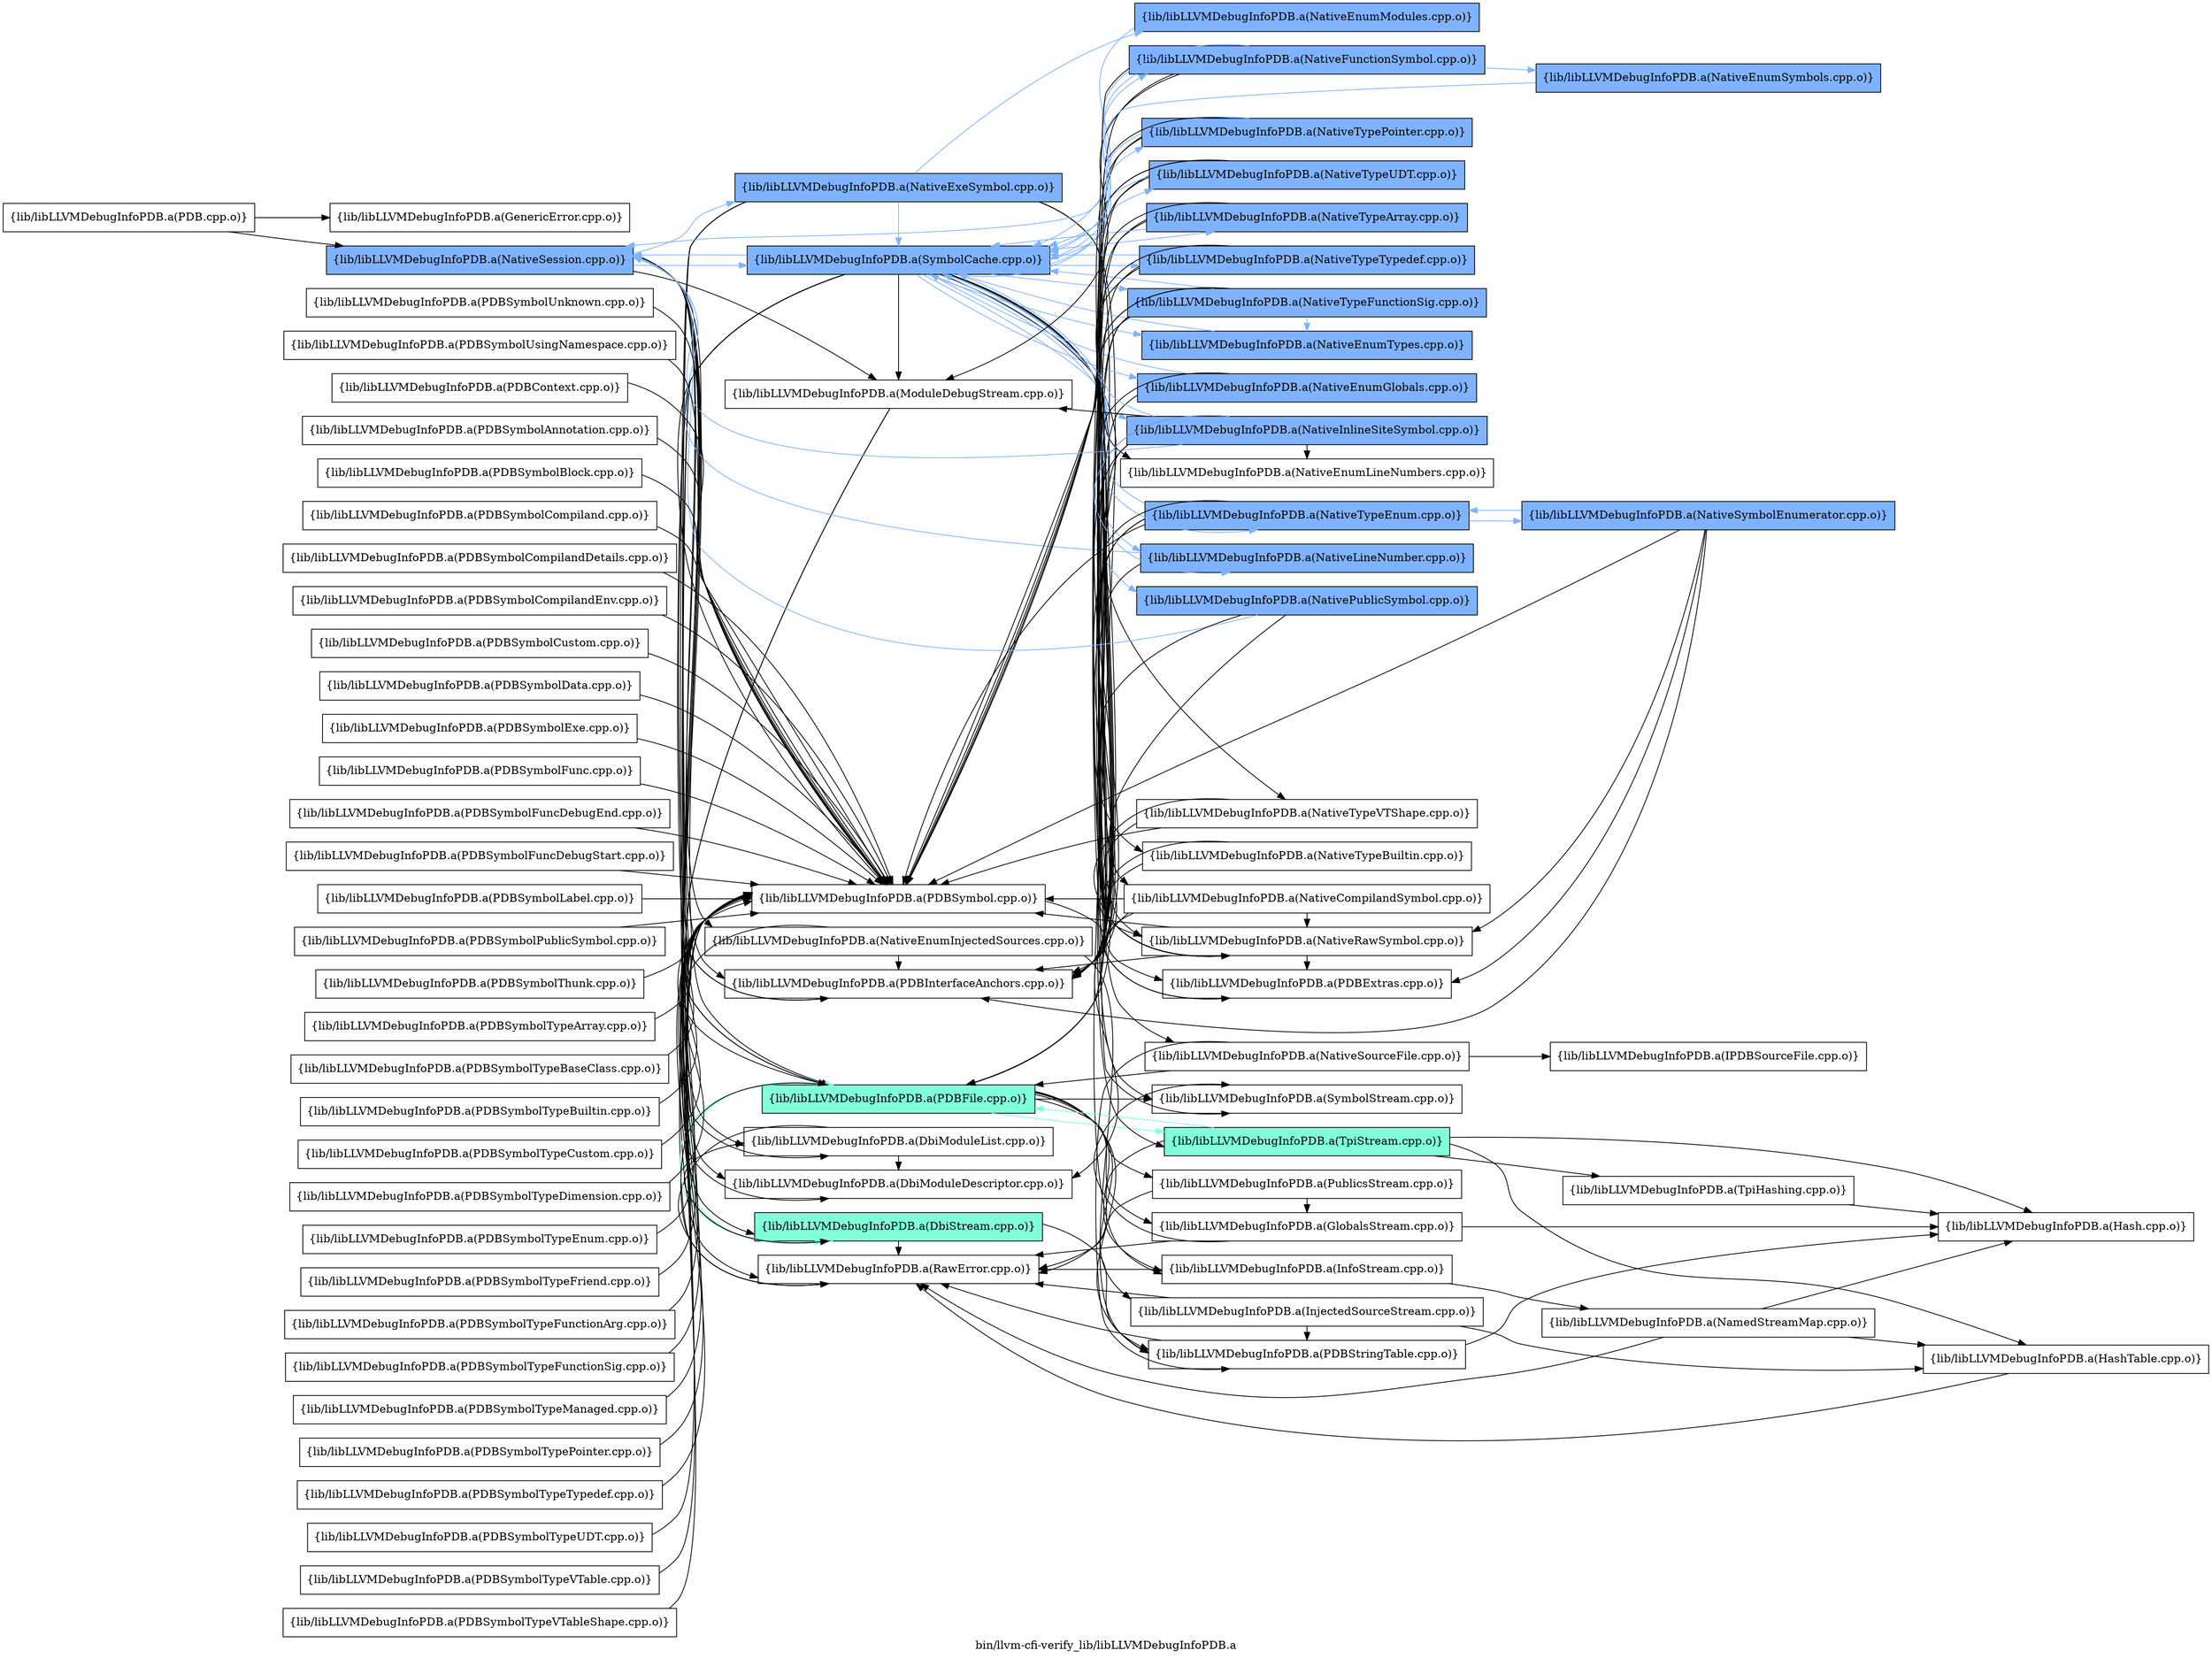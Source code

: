 digraph "bin/llvm-cfi-verify_lib/libLLVMDebugInfoPDB.a" {
	label="bin/llvm-cfi-verify_lib/libLLVMDebugInfoPDB.a";
	rankdir=LR;
	{ rank=same; Node0x557ff2004db8;  }
	{ rank=same; Node0x557ff2003fa8; Node0x557ff2003cd8;  }
	{ rank=same; Node0x557ff2003af8; Node0x557ff2003f58; Node0x557ff20075b8; Node0x557ff2008198; Node0x557ff20066b8; Node0x557ff2006028; Node0x557ff2006cf8; Node0x557ff1ff6538; Node0x557ff1ff8ce8; Node0x557ff1ff7348; Node0x557ff2005448;  }
	{ rank=same; Node0x557ff2003558; Node0x557ff1ff7848; Node0x557ff1ff6c18; Node0x557ff1ff5ef8; Node0x557ff1ff51d8; Node0x557ff1ff8568; Node0x557ff1ff8978; Node0x557ff1ff7078; Node0x557ff2005c68; Node0x557ff2004fe8; Node0x557ff1ff9468; Node0x557ff1ff87e8; Node0x557ff1ff4f58; Node0x557ff1ff4eb8; Node0x557ff1ff6998; Node0x557ff1ff69e8; Node0x557ff1ff5bd8; Node0x557ff1ffd108; Node0x557ff1ffc938; Node0x557ff1ffc208; Node0x557ff2006b18; Node0x557ff2005df8; Node0x557ff2008148; Node0x557ff20074c8; Node0x557ff2007a18; Node0x557ff20044f8; Node0x557ff20053f8;  }

	Node0x557ff2004db8 [shape=record,shape=box,group=0,label="{lib/libLLVMDebugInfoPDB.a(PDB.cpp.o)}"];
	Node0x557ff2004db8 -> Node0x557ff2003fa8;
	Node0x557ff2004db8 -> Node0x557ff2003cd8;
	Node0x557ff20046d8 [shape=record,shape=box,group=0,label="{lib/libLLVMDebugInfoPDB.a(PDBContext.cpp.o)}"];
	Node0x557ff20046d8 -> Node0x557ff2003af8;
	Node0x557ff2003fa8 [shape=record,shape=box,group=0,label="{lib/libLLVMDebugInfoPDB.a(GenericError.cpp.o)}"];
	Node0x557ff2003cd8 [shape=record,shape=box,group=2,style=filled,fillcolor="0.600000 0.5 1",label="{lib/libLLVMDebugInfoPDB.a(NativeSession.cpp.o)}"];
	Node0x557ff2003cd8 -> Node0x557ff2003af8;
	Node0x557ff2003cd8 -> Node0x557ff2003f58;
	Node0x557ff2003cd8 -> Node0x557ff20075b8;
	Node0x557ff2003cd8 -> Node0x557ff2008198;
	Node0x557ff2003cd8 -> Node0x557ff20066b8;
	Node0x557ff2003cd8 -> Node0x557ff2006028;
	Node0x557ff2003cd8 -> Node0x557ff2006cf8;
	Node0x557ff2003cd8 -> Node0x557ff1ff6538[color="0.600000 0.5 1"];
	Node0x557ff2003cd8 -> Node0x557ff1ff8ce8;
	Node0x557ff2003cd8 -> Node0x557ff1ff7348;
	Node0x557ff2003cd8 -> Node0x557ff2005448[color="0.600000 0.5 1"];
	Node0x557ff2003af8 [shape=record,shape=box,group=0,label="{lib/libLLVMDebugInfoPDB.a(PDBSymbol.cpp.o)}"];
	Node0x557ff2003af8 -> Node0x557ff2003558;
	Node0x557ff2003558 [shape=record,shape=box,group=0,label="{lib/libLLVMDebugInfoPDB.a(PDBExtras.cpp.o)}"];
	Node0x557ff20084b8 [shape=record,shape=box,group=0,label="{lib/libLLVMDebugInfoPDB.a(PDBSymbolAnnotation.cpp.o)}"];
	Node0x557ff20084b8 -> Node0x557ff2003af8;
	Node0x557ff2007798 [shape=record,shape=box,group=0,label="{lib/libLLVMDebugInfoPDB.a(PDBSymbolBlock.cpp.o)}"];
	Node0x557ff2007798 -> Node0x557ff2003af8;
	Node0x557ff2007568 [shape=record,shape=box,group=0,label="{lib/libLLVMDebugInfoPDB.a(PDBSymbolCompiland.cpp.o)}"];
	Node0x557ff2007568 -> Node0x557ff2003af8;
	Node0x557ff2006f28 [shape=record,shape=box,group=0,label="{lib/libLLVMDebugInfoPDB.a(PDBSymbolCompilandDetails.cpp.o)}"];
	Node0x557ff2006f28 -> Node0x557ff2003af8;
	Node0x557ff20062a8 [shape=record,shape=box,group=0,label="{lib/libLLVMDebugInfoPDB.a(PDBSymbolCompilandEnv.cpp.o)}"];
	Node0x557ff20062a8 -> Node0x557ff2003af8;
	Node0x557ff2006078 [shape=record,shape=box,group=0,label="{lib/libLLVMDebugInfoPDB.a(PDBSymbolCustom.cpp.o)}"];
	Node0x557ff2006078 -> Node0x557ff2003af8;
	Node0x557ff2000718 [shape=record,shape=box,group=0,label="{lib/libLLVMDebugInfoPDB.a(PDBSymbolData.cpp.o)}"];
	Node0x557ff2000718 -> Node0x557ff2003af8;
	Node0x557ff1fffef8 [shape=record,shape=box,group=0,label="{lib/libLLVMDebugInfoPDB.a(PDBSymbolExe.cpp.o)}"];
	Node0x557ff1fffef8 -> Node0x557ff2003af8;
	Node0x557ff1fff6d8 [shape=record,shape=box,group=0,label="{lib/libLLVMDebugInfoPDB.a(PDBSymbolFunc.cpp.o)}"];
	Node0x557ff1fff6d8 -> Node0x557ff2003af8;
	Node0x557ff1fff048 [shape=record,shape=box,group=0,label="{lib/libLLVMDebugInfoPDB.a(PDBSymbolFuncDebugEnd.cpp.o)}"];
	Node0x557ff1fff048 -> Node0x557ff2003af8;
	Node0x557ff1ff5b38 [shape=record,shape=box,group=0,label="{lib/libLLVMDebugInfoPDB.a(PDBSymbolFuncDebugStart.cpp.o)}"];
	Node0x557ff1ff5b38 -> Node0x557ff2003af8;
	Node0x557ff1ff68a8 [shape=record,shape=box,group=0,label="{lib/libLLVMDebugInfoPDB.a(PDBSymbolLabel.cpp.o)}"];
	Node0x557ff1ff68a8 -> Node0x557ff2003af8;
	Node0x557ff1ff6628 [shape=record,shape=box,group=0,label="{lib/libLLVMDebugInfoPDB.a(PDBSymbolPublicSymbol.cpp.o)}"];
	Node0x557ff1ff6628 -> Node0x557ff2003af8;
	Node0x557ff1ffc168 [shape=record,shape=box,group=0,label="{lib/libLLVMDebugInfoPDB.a(PDBSymbolThunk.cpp.o)}"];
	Node0x557ff1ffc168 -> Node0x557ff2003af8;
	Node0x557ff1ffcde8 [shape=record,shape=box,group=0,label="{lib/libLLVMDebugInfoPDB.a(PDBSymbolTypeArray.cpp.o)}"];
	Node0x557ff1ffcde8 -> Node0x557ff2003af8;
	Node0x557ff1ffd928 [shape=record,shape=box,group=0,label="{lib/libLLVMDebugInfoPDB.a(PDBSymbolTypeBaseClass.cpp.o)}"];
	Node0x557ff1ffd928 -> Node0x557ff2003af8;
	Node0x557ff1ffd158 [shape=record,shape=box,group=0,label="{lib/libLLVMDebugInfoPDB.a(PDBSymbolTypeBuiltin.cpp.o)}"];
	Node0x557ff1ffd158 -> Node0x557ff2003af8;
	Node0x557ff1ffde78 [shape=record,shape=box,group=0,label="{lib/libLLVMDebugInfoPDB.a(PDBSymbolTypeCustom.cpp.o)}"];
	Node0x557ff1ffde78 -> Node0x557ff2003af8;
	Node0x557ff1ff9b98 [shape=record,shape=box,group=0,label="{lib/libLLVMDebugInfoPDB.a(PDBSymbolTypeDimension.cpp.o)}"];
	Node0x557ff1ff9b98 -> Node0x557ff2003af8;
	Node0x557ff1ff9648 [shape=record,shape=box,group=0,label="{lib/libLLVMDebugInfoPDB.a(PDBSymbolTypeEnum.cpp.o)}"];
	Node0x557ff1ff9648 -> Node0x557ff2003af8;
	Node0x557ff1ffa2c8 [shape=record,shape=box,group=0,label="{lib/libLLVMDebugInfoPDB.a(PDBSymbolTypeFriend.cpp.o)}"];
	Node0x557ff1ffa2c8 -> Node0x557ff2003af8;
	Node0x557ff1ffd4c8 [shape=record,shape=box,group=0,label="{lib/libLLVMDebugInfoPDB.a(PDBSymbolTypeFunctionArg.cpp.o)}"];
	Node0x557ff1ffd4c8 -> Node0x557ff2003af8;
	Node0x557ff1ffcd48 [shape=record,shape=box,group=0,label="{lib/libLLVMDebugInfoPDB.a(PDBSymbolTypeFunctionSig.cpp.o)}"];
	Node0x557ff1ffcd48 -> Node0x557ff2003af8;
	Node0x557ff1ffc5c8 [shape=record,shape=box,group=0,label="{lib/libLLVMDebugInfoPDB.a(PDBSymbolTypeManaged.cpp.o)}"];
	Node0x557ff1ffc5c8 -> Node0x557ff2003af8;
	Node0x557ff1ffc118 [shape=record,shape=box,group=0,label="{lib/libLLVMDebugInfoPDB.a(PDBSymbolTypePointer.cpp.o)}"];
	Node0x557ff1ffc118 -> Node0x557ff2003af8;
	Node0x557ff1ffb8f8 [shape=record,shape=box,group=0,label="{lib/libLLVMDebugInfoPDB.a(PDBSymbolTypeTypedef.cpp.o)}"];
	Node0x557ff1ffb8f8 -> Node0x557ff2003af8;
	Node0x557ff1ffb128 [shape=record,shape=box,group=0,label="{lib/libLLVMDebugInfoPDB.a(PDBSymbolTypeUDT.cpp.o)}"];
	Node0x557ff1ffb128 -> Node0x557ff2003af8;
	Node0x557ff1ffaa98 [shape=record,shape=box,group=0,label="{lib/libLLVMDebugInfoPDB.a(PDBSymbolTypeVTable.cpp.o)}"];
	Node0x557ff1ffaa98 -> Node0x557ff2003af8;
	Node0x557ff1ffa3b8 [shape=record,shape=box,group=0,label="{lib/libLLVMDebugInfoPDB.a(PDBSymbolTypeVTableShape.cpp.o)}"];
	Node0x557ff1ffa3b8 -> Node0x557ff2003af8;
	Node0x557ff1ff9c38 [shape=record,shape=box,group=0,label="{lib/libLLVMDebugInfoPDB.a(PDBSymbolUnknown.cpp.o)}"];
	Node0x557ff1ff9c38 -> Node0x557ff2003af8;
	Node0x557ff20035a8 [shape=record,shape=box,group=0,label="{lib/libLLVMDebugInfoPDB.a(PDBSymbolUsingNamespace.cpp.o)}"];
	Node0x557ff20035a8 -> Node0x557ff2003af8;
	Node0x557ff2003f58 [shape=record,shape=box,group=0,label="{lib/libLLVMDebugInfoPDB.a(PDBInterfaceAnchors.cpp.o)}"];
	Node0x557ff20075b8 [shape=record,shape=box,group=1,style=filled,fillcolor="0.450000 0.5 1",label="{lib/libLLVMDebugInfoPDB.a(DbiStream.cpp.o)}"];
	Node0x557ff20075b8 -> Node0x557ff2008198;
	Node0x557ff20075b8 -> Node0x557ff1ff8ce8[color="0.450000 0.5 1"];
	Node0x557ff20075b8 -> Node0x557ff1ff7848;
	Node0x557ff20075b8 -> Node0x557ff1ff7348;
	Node0x557ff2008198 [shape=record,shape=box,group=0,label="{lib/libLLVMDebugInfoPDB.a(DbiModuleList.cpp.o)}"];
	Node0x557ff2008198 -> Node0x557ff20066b8;
	Node0x557ff2008198 -> Node0x557ff1ff7348;
	Node0x557ff20066b8 [shape=record,shape=box,group=0,label="{lib/libLLVMDebugInfoPDB.a(DbiModuleDescriptor.cpp.o)}"];
	Node0x557ff2006028 [shape=record,shape=box,group=0,label="{lib/libLLVMDebugInfoPDB.a(NativeEnumInjectedSources.cpp.o)}"];
	Node0x557ff2006028 -> Node0x557ff2003f58;
	Node0x557ff2006028 -> Node0x557ff1ff8ce8;
	Node0x557ff2006028 -> Node0x557ff1ff7848;
	Node0x557ff2006cf8 [shape=record,shape=box,group=0,label="{lib/libLLVMDebugInfoPDB.a(ModuleDebugStream.cpp.o)}"];
	Node0x557ff2006cf8 -> Node0x557ff20066b8;
	Node0x557ff2006cf8 -> Node0x557ff1ff7348;
	Node0x557ff1ff6538 [shape=record,shape=box,group=2,style=filled,fillcolor="0.600000 0.5 1",label="{lib/libLLVMDebugInfoPDB.a(NativeExeSymbol.cpp.o)}"];
	Node0x557ff1ff6538 -> Node0x557ff2003f58;
	Node0x557ff1ff6538 -> Node0x557ff20075b8;
	Node0x557ff1ff6538 -> Node0x557ff1ff6c18;
	Node0x557ff1ff6538 -> Node0x557ff1ff5ef8[color="0.600000 0.5 1"];
	Node0x557ff1ff6538 -> Node0x557ff1ff51d8;
	Node0x557ff1ff6538 -> Node0x557ff1ff8ce8;
	Node0x557ff1ff6538 -> Node0x557ff2005448[color="0.600000 0.5 1"];
	Node0x557ff1ff8ce8 [shape=record,shape=box,group=1,style=filled,fillcolor="0.450000 0.5 1",label="{lib/libLLVMDebugInfoPDB.a(PDBFile.cpp.o)}"];
	Node0x557ff1ff8ce8 -> Node0x557ff20075b8[color="0.450000 0.5 1"];
	Node0x557ff1ff8ce8 -> Node0x557ff1ff51d8;
	Node0x557ff1ff8ce8 -> Node0x557ff1ff8568;
	Node0x557ff1ff8ce8 -> Node0x557ff1ff8978;
	Node0x557ff1ff8ce8 -> Node0x557ff1ff7848;
	Node0x557ff1ff8ce8 -> Node0x557ff1ff7078;
	Node0x557ff1ff8ce8 -> Node0x557ff1ff7348;
	Node0x557ff1ff8ce8 -> Node0x557ff2005c68;
	Node0x557ff1ff8ce8 -> Node0x557ff2004fe8[color="0.450000 0.5 1"];
	Node0x557ff1ff7348 [shape=record,shape=box,group=0,label="{lib/libLLVMDebugInfoPDB.a(RawError.cpp.o)}"];
	Node0x557ff2005448 [shape=record,shape=box,group=2,style=filled,fillcolor="0.600000 0.5 1",label="{lib/libLLVMDebugInfoPDB.a(SymbolCache.cpp.o)}"];
	Node0x557ff2005448 -> Node0x557ff2003af8;
	Node0x557ff2005448 -> Node0x557ff2003cd8[color="0.600000 0.5 1"];
	Node0x557ff2005448 -> Node0x557ff2003f58;
	Node0x557ff2005448 -> Node0x557ff20075b8;
	Node0x557ff2005448 -> Node0x557ff2008198;
	Node0x557ff2005448 -> Node0x557ff2006cf8;
	Node0x557ff2005448 -> Node0x557ff1ff8ce8;
	Node0x557ff2005448 -> Node0x557ff1ff9468[color="0.600000 0.5 1"];
	Node0x557ff2005448 -> Node0x557ff1ff87e8;
	Node0x557ff2005448 -> Node0x557ff1ff4f58[color="0.600000 0.5 1"];
	Node0x557ff2005448 -> Node0x557ff1ff4eb8[color="0.600000 0.5 1"];
	Node0x557ff2005448 -> Node0x557ff1ff6998;
	Node0x557ff2005448 -> Node0x557ff1ff69e8[color="0.600000 0.5 1"];
	Node0x557ff2005448 -> Node0x557ff1ff5bd8;
	Node0x557ff2005448 -> Node0x557ff1ffd108[color="0.600000 0.5 1"];
	Node0x557ff2005448 -> Node0x557ff1ffc938[color="0.600000 0.5 1"];
	Node0x557ff2005448 -> Node0x557ff1ffc208[color="0.600000 0.5 1"];
	Node0x557ff2005448 -> Node0x557ff2006b18;
	Node0x557ff2005448 -> Node0x557ff2005df8[color="0.600000 0.5 1"];
	Node0x557ff2005448 -> Node0x557ff2008148[color="0.600000 0.5 1"];
	Node0x557ff2005448 -> Node0x557ff20074c8[color="0.600000 0.5 1"];
	Node0x557ff2005448 -> Node0x557ff2007a18;
	Node0x557ff2005448 -> Node0x557ff20044f8[color="0.600000 0.5 1"];
	Node0x557ff2005448 -> Node0x557ff20053f8[color="0.600000 0.5 1"];
	Node0x557ff2005448 -> Node0x557ff2005c68;
	Node0x557ff2005448 -> Node0x557ff2004fe8;
	Node0x557ff1ff7848 [shape=record,shape=box,group=0,label="{lib/libLLVMDebugInfoPDB.a(PDBStringTable.cpp.o)}"];
	Node0x557ff1ff7848 -> Node0x557ff1ff5a98;
	Node0x557ff1ff7848 -> Node0x557ff1ff7348;
	Node0x557ff1ff6c18 [shape=record,shape=box,group=0,label="{lib/libLLVMDebugInfoPDB.a(NativeRawSymbol.cpp.o)}"];
	Node0x557ff1ff6c18 -> Node0x557ff2003af8;
	Node0x557ff1ff6c18 -> Node0x557ff2003558;
	Node0x557ff1ff6c18 -> Node0x557ff2003f58;
	Node0x557ff1ff5ef8 [shape=record,shape=box,group=2,style=filled,fillcolor="0.600000 0.5 1",label="{lib/libLLVMDebugInfoPDB.a(NativeEnumModules.cpp.o)}"];
	Node0x557ff1ff5ef8 -> Node0x557ff2005448[color="0.600000 0.5 1"];
	Node0x557ff1ff51d8 [shape=record,shape=box,group=0,label="{lib/libLLVMDebugInfoPDB.a(InfoStream.cpp.o)}"];
	Node0x557ff1ff51d8 -> Node0x557ff1ff45f8;
	Node0x557ff1ff51d8 -> Node0x557ff1ff7348;
	Node0x557ff1ff45f8 [shape=record,shape=box,group=0,label="{lib/libLLVMDebugInfoPDB.a(NamedStreamMap.cpp.o)}"];
	Node0x557ff1ff45f8 -> Node0x557ff1ff5a98;
	Node0x557ff1ff45f8 -> Node0x557ff1ff54a8;
	Node0x557ff1ff45f8 -> Node0x557ff1ff7348;
	Node0x557ff1ff5a98 [shape=record,shape=box,group=0,label="{lib/libLLVMDebugInfoPDB.a(Hash.cpp.o)}"];
	Node0x557ff1ff54a8 [shape=record,shape=box,group=0,label="{lib/libLLVMDebugInfoPDB.a(HashTable.cpp.o)}"];
	Node0x557ff1ff54a8 -> Node0x557ff1ff7348;
	Node0x557ff1ff8568 [shape=record,shape=box,group=0,label="{lib/libLLVMDebugInfoPDB.a(GlobalsStream.cpp.o)}"];
	Node0x557ff1ff8568 -> Node0x557ff1ff5a98;
	Node0x557ff1ff8568 -> Node0x557ff1ff7348;
	Node0x557ff1ff8568 -> Node0x557ff2005c68;
	Node0x557ff1ff8978 [shape=record,shape=box,group=0,label="{lib/libLLVMDebugInfoPDB.a(InjectedSourceStream.cpp.o)}"];
	Node0x557ff1ff8978 -> Node0x557ff1ff54a8;
	Node0x557ff1ff8978 -> Node0x557ff1ff7848;
	Node0x557ff1ff8978 -> Node0x557ff1ff7348;
	Node0x557ff1ff7078 [shape=record,shape=box,group=0,label="{lib/libLLVMDebugInfoPDB.a(PublicsStream.cpp.o)}"];
	Node0x557ff1ff7078 -> Node0x557ff1ff8568;
	Node0x557ff1ff7078 -> Node0x557ff1ff7348;
	Node0x557ff2005c68 [shape=record,shape=box,group=0,label="{lib/libLLVMDebugInfoPDB.a(SymbolStream.cpp.o)}"];
	Node0x557ff2004fe8 [shape=record,shape=box,group=1,style=filled,fillcolor="0.450000 0.5 1",label="{lib/libLLVMDebugInfoPDB.a(TpiStream.cpp.o)}"];
	Node0x557ff2004fe8 -> Node0x557ff1ff5a98;
	Node0x557ff2004fe8 -> Node0x557ff1ff54a8;
	Node0x557ff2004fe8 -> Node0x557ff1ff8ce8[color="0.450000 0.5 1"];
	Node0x557ff2004fe8 -> Node0x557ff1ff7348;
	Node0x557ff2004fe8 -> Node0x557ff2006168;
	Node0x557ff1ff9468 [shape=record,shape=box,group=2,style=filled,fillcolor="0.600000 0.5 1",label="{lib/libLLVMDebugInfoPDB.a(NativeEnumGlobals.cpp.o)}"];
	Node0x557ff1ff9468 -> Node0x557ff1ff8ce8;
	Node0x557ff1ff9468 -> Node0x557ff2005448[color="0.600000 0.5 1"];
	Node0x557ff1ff9468 -> Node0x557ff2005c68;
	Node0x557ff1ff87e8 [shape=record,shape=box,group=0,label="{lib/libLLVMDebugInfoPDB.a(NativeSourceFile.cpp.o)}"];
	Node0x557ff1ff87e8 -> Node0x557ff1ff8ce8;
	Node0x557ff1ff87e8 -> Node0x557ff1ff7848;
	Node0x557ff1ff87e8 -> Node0x557ff1ff86a8;
	Node0x557ff1ff4f58 [shape=record,shape=box,group=2,style=filled,fillcolor="0.600000 0.5 1",label="{lib/libLLVMDebugInfoPDB.a(NativeLineNumber.cpp.o)}"];
	Node0x557ff1ff4f58 -> Node0x557ff2003cd8[color="0.600000 0.5 1"];
	Node0x557ff1ff4f58 -> Node0x557ff2003f58;
	Node0x557ff1ff4eb8 [shape=record,shape=box,group=2,style=filled,fillcolor="0.600000 0.5 1",label="{lib/libLLVMDebugInfoPDB.a(NativeEnumTypes.cpp.o)}"];
	Node0x557ff1ff4eb8 -> Node0x557ff2005448[color="0.600000 0.5 1"];
	Node0x557ff1ff6998 [shape=record,shape=box,group=0,label="{lib/libLLVMDebugInfoPDB.a(NativeCompilandSymbol.cpp.o)}"];
	Node0x557ff1ff6998 -> Node0x557ff2003af8;
	Node0x557ff1ff6998 -> Node0x557ff2003f58;
	Node0x557ff1ff6998 -> Node0x557ff20066b8;
	Node0x557ff1ff6998 -> Node0x557ff1ff6c18;
	Node0x557ff1ff69e8 [shape=record,shape=box,group=2,style=filled,fillcolor="0.600000 0.5 1",label="{lib/libLLVMDebugInfoPDB.a(NativeTypePointer.cpp.o)}"];
	Node0x557ff1ff69e8 -> Node0x557ff2003af8;
	Node0x557ff1ff69e8 -> Node0x557ff2003f58;
	Node0x557ff1ff69e8 -> Node0x557ff1ff6c18;
	Node0x557ff1ff69e8 -> Node0x557ff2005448[color="0.600000 0.5 1"];
	Node0x557ff1ff5bd8 [shape=record,shape=box,group=0,label="{lib/libLLVMDebugInfoPDB.a(NativeTypeBuiltin.cpp.o)}"];
	Node0x557ff1ff5bd8 -> Node0x557ff2003f58;
	Node0x557ff1ff5bd8 -> Node0x557ff1ff6c18;
	Node0x557ff1ffd108 [shape=record,shape=box,group=2,style=filled,fillcolor="0.600000 0.5 1",label="{lib/libLLVMDebugInfoPDB.a(NativeTypeFunctionSig.cpp.o)}"];
	Node0x557ff1ffd108 -> Node0x557ff2003af8;
	Node0x557ff1ffd108 -> Node0x557ff2003558;
	Node0x557ff1ffd108 -> Node0x557ff2003f58;
	Node0x557ff1ffd108 -> Node0x557ff1ff6c18;
	Node0x557ff1ffd108 -> Node0x557ff1ff8ce8;
	Node0x557ff1ffd108 -> Node0x557ff2005448[color="0.600000 0.5 1"];
	Node0x557ff1ffd108 -> Node0x557ff1ff4eb8[color="0.600000 0.5 1"];
	Node0x557ff1ffc938 [shape=record,shape=box,group=2,style=filled,fillcolor="0.600000 0.5 1",label="{lib/libLLVMDebugInfoPDB.a(NativeTypeUDT.cpp.o)}"];
	Node0x557ff1ffc938 -> Node0x557ff2003af8;
	Node0x557ff1ffc938 -> Node0x557ff2003558;
	Node0x557ff1ffc938 -> Node0x557ff2003f58;
	Node0x557ff1ffc938 -> Node0x557ff1ff6c18;
	Node0x557ff1ffc938 -> Node0x557ff2005448[color="0.600000 0.5 1"];
	Node0x557ff1ffc208 [shape=record,shape=box,group=2,style=filled,fillcolor="0.600000 0.5 1",label="{lib/libLLVMDebugInfoPDB.a(NativeTypeArray.cpp.o)}"];
	Node0x557ff1ffc208 -> Node0x557ff2003af8;
	Node0x557ff1ffc208 -> Node0x557ff2003f58;
	Node0x557ff1ffc208 -> Node0x557ff1ff6c18;
	Node0x557ff1ffc208 -> Node0x557ff2005448[color="0.600000 0.5 1"];
	Node0x557ff2006b18 [shape=record,shape=box,group=0,label="{lib/libLLVMDebugInfoPDB.a(NativeTypeVTShape.cpp.o)}"];
	Node0x557ff2006b18 -> Node0x557ff2003af8;
	Node0x557ff2006b18 -> Node0x557ff2003f58;
	Node0x557ff2006b18 -> Node0x557ff1ff6c18;
	Node0x557ff2005df8 [shape=record,shape=box,group=2,style=filled,fillcolor="0.600000 0.5 1",label="{lib/libLLVMDebugInfoPDB.a(NativeTypeEnum.cpp.o)}"];
	Node0x557ff2005df8 -> Node0x557ff2003af8;
	Node0x557ff2005df8 -> Node0x557ff2003f58;
	Node0x557ff2005df8 -> Node0x557ff1ff6c18;
	Node0x557ff2005df8 -> Node0x557ff1ff8ce8;
	Node0x557ff2005df8 -> Node0x557ff2005448[color="0.600000 0.5 1"];
	Node0x557ff2005df8 -> Node0x557ff20065c8[color="0.600000 0.5 1"];
	Node0x557ff2008148 [shape=record,shape=box,group=2,style=filled,fillcolor="0.600000 0.5 1",label="{lib/libLLVMDebugInfoPDB.a(NativeTypeTypedef.cpp.o)}"];
	Node0x557ff2008148 -> Node0x557ff2003af8;
	Node0x557ff2008148 -> Node0x557ff2003f58;
	Node0x557ff2008148 -> Node0x557ff1ff6c18;
	Node0x557ff2008148 -> Node0x557ff2005448[color="0.600000 0.5 1"];
	Node0x557ff20074c8 [shape=record,shape=box,group=2,style=filled,fillcolor="0.600000 0.5 1",label="{lib/libLLVMDebugInfoPDB.a(NativeInlineSiteSymbol.cpp.o)}"];
	Node0x557ff20074c8 -> Node0x557ff2003cd8[color="0.600000 0.5 1"];
	Node0x557ff20074c8 -> Node0x557ff2003f58;
	Node0x557ff20074c8 -> Node0x557ff2006cf8;
	Node0x557ff20074c8 -> Node0x557ff1ff6c18;
	Node0x557ff20074c8 -> Node0x557ff1ff8ce8;
	Node0x557ff20074c8 -> Node0x557ff2005448[color="0.600000 0.5 1"];
	Node0x557ff20074c8 -> Node0x557ff1ff4f58[color="0.600000 0.5 1"];
	Node0x557ff20074c8 -> Node0x557ff2007a18;
	Node0x557ff2007a18 [shape=record,shape=box,group=0,label="{lib/libLLVMDebugInfoPDB.a(NativeEnumLineNumbers.cpp.o)}"];
	Node0x557ff20044f8 [shape=record,shape=box,group=2,style=filled,fillcolor="0.600000 0.5 1",label="{lib/libLLVMDebugInfoPDB.a(NativeFunctionSymbol.cpp.o)}"];
	Node0x557ff20044f8 -> Node0x557ff2003cd8[color="0.600000 0.5 1"];
	Node0x557ff20044f8 -> Node0x557ff2003f58;
	Node0x557ff20044f8 -> Node0x557ff2006cf8;
	Node0x557ff20044f8 -> Node0x557ff1ff6c18;
	Node0x557ff20044f8 -> Node0x557ff2005448[color="0.600000 0.5 1"];
	Node0x557ff20044f8 -> Node0x557ff20037d8[color="0.600000 0.5 1"];
	Node0x557ff20053f8 [shape=record,shape=box,group=2,style=filled,fillcolor="0.600000 0.5 1",label="{lib/libLLVMDebugInfoPDB.a(NativePublicSymbol.cpp.o)}"];
	Node0x557ff20053f8 -> Node0x557ff2003cd8[color="0.600000 0.5 1"];
	Node0x557ff20053f8 -> Node0x557ff2003f58;
	Node0x557ff20053f8 -> Node0x557ff1ff6c18;
	Node0x557ff1ff86a8 [shape=record,shape=box,group=0,label="{lib/libLLVMDebugInfoPDB.a(IPDBSourceFile.cpp.o)}"];
	Node0x557ff20065c8 [shape=record,shape=box,group=2,style=filled,fillcolor="0.600000 0.5 1",label="{lib/libLLVMDebugInfoPDB.a(NativeSymbolEnumerator.cpp.o)}"];
	Node0x557ff20065c8 -> Node0x557ff2003af8;
	Node0x557ff20065c8 -> Node0x557ff2003558;
	Node0x557ff20065c8 -> Node0x557ff2003f58;
	Node0x557ff20065c8 -> Node0x557ff1ff6c18;
	Node0x557ff20065c8 -> Node0x557ff2005df8[color="0.600000 0.5 1"];
	Node0x557ff20037d8 [shape=record,shape=box,group=2,style=filled,fillcolor="0.600000 0.5 1",label="{lib/libLLVMDebugInfoPDB.a(NativeEnumSymbols.cpp.o)}"];
	Node0x557ff20037d8 -> Node0x557ff2005448[color="0.600000 0.5 1"];
	Node0x557ff2006168 [shape=record,shape=box,group=0,label="{lib/libLLVMDebugInfoPDB.a(TpiHashing.cpp.o)}"];
	Node0x557ff2006168 -> Node0x557ff1ff5a98;
}
